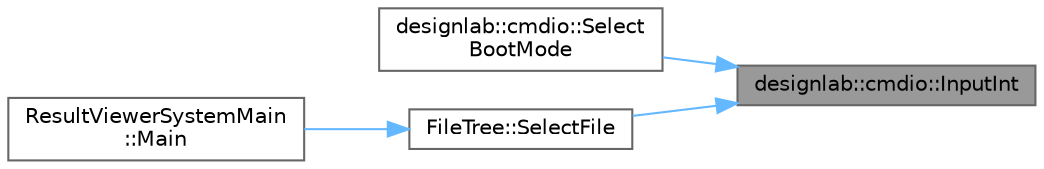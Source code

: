 digraph "designlab::cmdio::InputInt"
{
 // LATEX_PDF_SIZE
  bgcolor="transparent";
  edge [fontname=Helvetica,fontsize=10,labelfontname=Helvetica,labelfontsize=10];
  node [fontname=Helvetica,fontsize=10,shape=box,height=0.2,width=0.4];
  rankdir="RL";
  Node1 [id="Node000001",label="designlab::cmdio::InputInt",height=0.2,width=0.4,color="gray40", fillcolor="grey60", style="filled", fontcolor="black",tooltip="整数を入力する関数．"];
  Node1 -> Node2 [id="edge1_Node000001_Node000002",dir="back",color="steelblue1",style="solid",tooltip=" "];
  Node2 [id="Node000002",label="designlab::cmdio::Select\lBootMode",height=0.2,width=0.4,color="grey40", fillcolor="white", style="filled",URL="$namespacedesignlab_1_1cmdio.html#adc19ae459e6e165635ff3eba1f975a0c",tooltip="このアプリの起動モードを選択する関数．"];
  Node1 -> Node3 [id="edge2_Node000001_Node000003",dir="back",color="steelblue1",style="solid",tooltip=" "];
  Node3 [id="Node000003",label="FileTree::SelectFile",height=0.2,width=0.4,color="grey40", fillcolor="white", style="filled",URL="$class_file_tree.html#a158392d6e36b190b06055e8bc8db59ad",tooltip="ディレクトリの中から，ファイルを一つ選択する"];
  Node3 -> Node4 [id="edge3_Node000003_Node000004",dir="back",color="steelblue1",style="solid",tooltip=" "];
  Node4 [id="Node000004",label="ResultViewerSystemMain\l::Main",height=0.2,width=0.4,color="grey40", fillcolor="white", style="filled",URL="$class_result_viewer_system_main.html#aecf8894b5ac421d39b2d373e33774767",tooltip="主要な処理を行う関数"];
}
